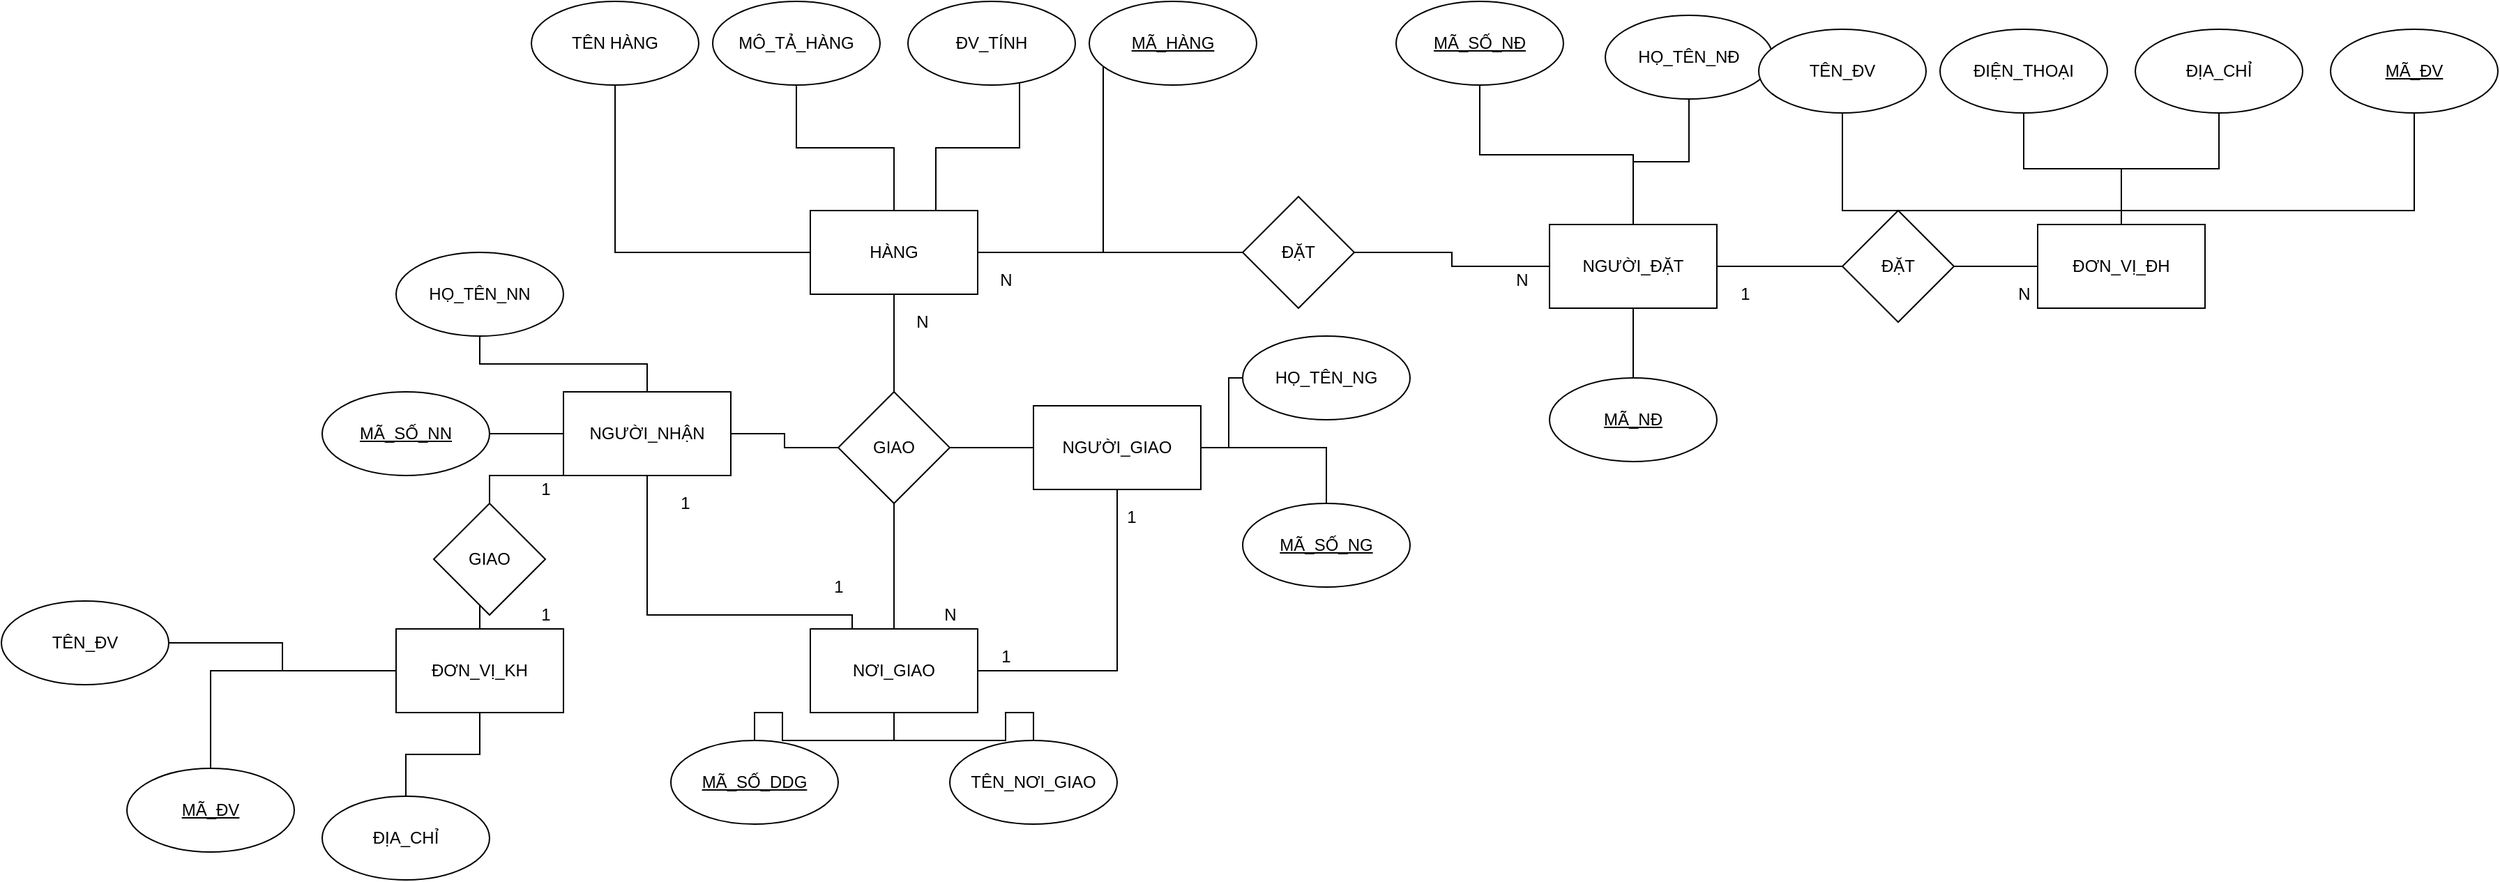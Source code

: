 <mxfile version="15.8.8" type="device"><diagram id="j5IQKe9thJV52dHc_nnj" name="Page-1"><mxGraphModel dx="3128" dy="1950" grid="1" gridSize="10" guides="1" tooltips="1" connect="1" arrows="1" fold="1" page="1" pageScale="1" pageWidth="827" pageHeight="1169" math="0" shadow="0"><root><mxCell id="0"/><mxCell id="1" parent="0"/><mxCell id="MKHVUSAAYzJ6C5-NtCST-39" value="" style="edgeStyle=orthogonalEdgeStyle;rounded=0;orthogonalLoop=1;jettySize=auto;html=1;endArrow=none;endFill=0;" edge="1" parent="1" source="MKHVUSAAYzJ6C5-NtCST-37" target="MKHVUSAAYzJ6C5-NtCST-38"><mxGeometry relative="1" as="geometry"/></mxCell><mxCell id="MKHVUSAAYzJ6C5-NtCST-41" value="" style="edgeStyle=orthogonalEdgeStyle;rounded=0;orthogonalLoop=1;jettySize=auto;html=1;endArrow=none;endFill=0;" edge="1" parent="1" source="MKHVUSAAYzJ6C5-NtCST-37" target="MKHVUSAAYzJ6C5-NtCST-40"><mxGeometry relative="1" as="geometry"/></mxCell><mxCell id="MKHVUSAAYzJ6C5-NtCST-140" value="" style="edgeStyle=orthogonalEdgeStyle;rounded=0;orthogonalLoop=1;jettySize=auto;html=1;endArrow=none;endFill=0;" edge="1" parent="1" source="MKHVUSAAYzJ6C5-NtCST-37" target="MKHVUSAAYzJ6C5-NtCST-139"><mxGeometry relative="1" as="geometry"/></mxCell><mxCell id="MKHVUSAAYzJ6C5-NtCST-37" value="ĐƠN_VỊ_KH" style="rounded=0;whiteSpace=wrap;html=1;" vertex="1" parent="1"><mxGeometry x="-1017" y="380" width="120" height="60" as="geometry"/></mxCell><mxCell id="MKHVUSAAYzJ6C5-NtCST-38" value="&lt;u&gt;MÃ_ĐV&lt;/u&gt;" style="ellipse;whiteSpace=wrap;html=1;rounded=0;" vertex="1" parent="1"><mxGeometry x="-1210" y="480" width="120" height="60" as="geometry"/></mxCell><mxCell id="MKHVUSAAYzJ6C5-NtCST-40" value="TÊN_ĐV" style="ellipse;whiteSpace=wrap;html=1;rounded=0;" vertex="1" parent="1"><mxGeometry x="-1300" y="360" width="120" height="60" as="geometry"/></mxCell><mxCell id="MKHVUSAAYzJ6C5-NtCST-138" value="" style="edgeStyle=orthogonalEdgeStyle;rounded=0;orthogonalLoop=1;jettySize=auto;html=1;endArrow=none;endFill=0;" edge="1" parent="1" source="MKHVUSAAYzJ6C5-NtCST-42" target="MKHVUSAAYzJ6C5-NtCST-37"><mxGeometry relative="1" as="geometry"/></mxCell><mxCell id="MKHVUSAAYzJ6C5-NtCST-42" value="ĐỊA_CHỈ" style="ellipse;whiteSpace=wrap;html=1;rounded=0;" vertex="1" parent="1"><mxGeometry x="-1070" y="500" width="120" height="60" as="geometry"/></mxCell><mxCell id="MKHVUSAAYzJ6C5-NtCST-48" value="" style="edgeStyle=orthogonalEdgeStyle;rounded=0;orthogonalLoop=1;jettySize=auto;html=1;endArrow=none;endFill=0;" edge="1" parent="1" source="MKHVUSAAYzJ6C5-NtCST-44" target="MKHVUSAAYzJ6C5-NtCST-47"><mxGeometry relative="1" as="geometry"/></mxCell><mxCell id="MKHVUSAAYzJ6C5-NtCST-50" value="" style="edgeStyle=orthogonalEdgeStyle;rounded=0;orthogonalLoop=1;jettySize=auto;html=1;endArrow=none;endFill=0;" edge="1" parent="1" source="MKHVUSAAYzJ6C5-NtCST-44" target="MKHVUSAAYzJ6C5-NtCST-49"><mxGeometry relative="1" as="geometry"><Array as="points"><mxPoint x="-630" y="35"/><mxPoint x="-570" y="35"/></Array></mxGeometry></mxCell><mxCell id="MKHVUSAAYzJ6C5-NtCST-53" value="" style="edgeStyle=orthogonalEdgeStyle;rounded=0;orthogonalLoop=1;jettySize=auto;html=1;endArrow=none;endFill=0;" edge="1" parent="1" source="MKHVUSAAYzJ6C5-NtCST-44" target="MKHVUSAAYzJ6C5-NtCST-52"><mxGeometry relative="1" as="geometry"/></mxCell><mxCell id="MKHVUSAAYzJ6C5-NtCST-116" value="" style="edgeStyle=orthogonalEdgeStyle;rounded=0;orthogonalLoop=1;jettySize=auto;html=1;endArrow=none;endFill=0;" edge="1" parent="1" source="MKHVUSAAYzJ6C5-NtCST-44" target="MKHVUSAAYzJ6C5-NtCST-115"><mxGeometry relative="1" as="geometry"><Array as="points"><mxPoint x="-510" y="110"/></Array></mxGeometry></mxCell><mxCell id="MKHVUSAAYzJ6C5-NtCST-132" value="" style="edgeStyle=orthogonalEdgeStyle;rounded=0;orthogonalLoop=1;jettySize=auto;html=1;endArrow=none;endFill=0;" edge="1" parent="1" source="MKHVUSAAYzJ6C5-NtCST-44" target="MKHVUSAAYzJ6C5-NtCST-131"><mxGeometry relative="1" as="geometry"/></mxCell><mxCell id="MKHVUSAAYzJ6C5-NtCST-44" value="HÀNG" style="rounded=0;whiteSpace=wrap;html=1;" vertex="1" parent="1"><mxGeometry x="-720" y="80" width="120" height="60" as="geometry"/></mxCell><mxCell id="MKHVUSAAYzJ6C5-NtCST-47" value="TÊN HÀNG" style="ellipse;whiteSpace=wrap;html=1;rounded=0;" vertex="1" parent="1"><mxGeometry x="-920" y="-70" width="120" height="60" as="geometry"/></mxCell><mxCell id="MKHVUSAAYzJ6C5-NtCST-49" value="ĐV_TÍNH" style="ellipse;whiteSpace=wrap;html=1;rounded=0;" vertex="1" parent="1"><mxGeometry x="-650" y="-70" width="120" height="60" as="geometry"/></mxCell><mxCell id="MKHVUSAAYzJ6C5-NtCST-52" value="MÔ_TẢ_HÀNG" style="ellipse;whiteSpace=wrap;html=1;rounded=0;" vertex="1" parent="1"><mxGeometry x="-790" y="-70" width="120" height="60" as="geometry"/></mxCell><mxCell id="MKHVUSAAYzJ6C5-NtCST-58" value="" style="edgeStyle=orthogonalEdgeStyle;rounded=0;orthogonalLoop=1;jettySize=auto;html=1;endArrow=none;endFill=0;" edge="1" parent="1" source="MKHVUSAAYzJ6C5-NtCST-54" target="MKHVUSAAYzJ6C5-NtCST-57"><mxGeometry relative="1" as="geometry"/></mxCell><mxCell id="MKHVUSAAYzJ6C5-NtCST-121" value="" style="edgeStyle=orthogonalEdgeStyle;rounded=0;orthogonalLoop=1;jettySize=auto;html=1;endArrow=none;endFill=0;" edge="1" parent="1" source="MKHVUSAAYzJ6C5-NtCST-54" target="MKHVUSAAYzJ6C5-NtCST-120"><mxGeometry relative="1" as="geometry"/></mxCell><mxCell id="MKHVUSAAYzJ6C5-NtCST-123" value="" style="edgeStyle=orthogonalEdgeStyle;rounded=0;orthogonalLoop=1;jettySize=auto;html=1;endArrow=none;endFill=0;" edge="1" parent="1" source="MKHVUSAAYzJ6C5-NtCST-54" target="MKHVUSAAYzJ6C5-NtCST-122"><mxGeometry relative="1" as="geometry"/></mxCell><mxCell id="MKHVUSAAYzJ6C5-NtCST-129" value="" style="edgeStyle=orthogonalEdgeStyle;rounded=0;orthogonalLoop=1;jettySize=auto;html=1;endArrow=none;endFill=0;" edge="1" parent="1" source="MKHVUSAAYzJ6C5-NtCST-54" target="MKHVUSAAYzJ6C5-NtCST-128"><mxGeometry relative="1" as="geometry"/></mxCell><mxCell id="MKHVUSAAYzJ6C5-NtCST-54" value="NGƯỜI_ĐẶT" style="rounded=0;whiteSpace=wrap;html=1;" vertex="1" parent="1"><mxGeometry x="-190" y="90" width="120" height="60" as="geometry"/></mxCell><mxCell id="MKHVUSAAYzJ6C5-NtCST-126" value="" style="edgeStyle=orthogonalEdgeStyle;rounded=0;orthogonalLoop=1;jettySize=auto;html=1;endArrow=none;endFill=0;" edge="1" parent="1" source="MKHVUSAAYzJ6C5-NtCST-55" target="MKHVUSAAYzJ6C5-NtCST-54"><mxGeometry relative="1" as="geometry"/></mxCell><mxCell id="MKHVUSAAYzJ6C5-NtCST-55" value="&lt;u&gt;MÃ_SỐ_NĐ&lt;/u&gt;" style="ellipse;whiteSpace=wrap;html=1;rounded=0;" vertex="1" parent="1"><mxGeometry x="-300" y="-70" width="120" height="60" as="geometry"/></mxCell><mxCell id="MKHVUSAAYzJ6C5-NtCST-57" value="HỌ_TÊN_NĐ" style="ellipse;whiteSpace=wrap;html=1;rounded=0;" vertex="1" parent="1"><mxGeometry x="-150" y="-60" width="120" height="60" as="geometry"/></mxCell><mxCell id="MKHVUSAAYzJ6C5-NtCST-61" value="" style="edgeStyle=orthogonalEdgeStyle;rounded=0;orthogonalLoop=1;jettySize=auto;html=1;endArrow=none;endFill=0;" edge="1" parent="1" source="MKHVUSAAYzJ6C5-NtCST-59" target="MKHVUSAAYzJ6C5-NtCST-60"><mxGeometry relative="1" as="geometry"/></mxCell><mxCell id="MKHVUSAAYzJ6C5-NtCST-63" value="" style="edgeStyle=orthogonalEdgeStyle;rounded=0;orthogonalLoop=1;jettySize=auto;html=1;endArrow=none;endFill=0;" edge="1" parent="1" source="MKHVUSAAYzJ6C5-NtCST-59" target="MKHVUSAAYzJ6C5-NtCST-62"><mxGeometry relative="1" as="geometry"/></mxCell><mxCell id="MKHVUSAAYzJ6C5-NtCST-103" value="" style="edgeStyle=orthogonalEdgeStyle;rounded=0;orthogonalLoop=1;jettySize=auto;html=1;endArrow=none;endFill=0;" edge="1" parent="1" source="MKHVUSAAYzJ6C5-NtCST-59" target="MKHVUSAAYzJ6C5-NtCST-64"><mxGeometry relative="1" as="geometry"><Array as="points"><mxPoint x="-690" y="370"/><mxPoint x="-837" y="370"/></Array></mxGeometry></mxCell><mxCell id="MKHVUSAAYzJ6C5-NtCST-110" value="" style="edgeStyle=orthogonalEdgeStyle;rounded=0;orthogonalLoop=1;jettySize=auto;html=1;endArrow=none;endFill=0;" edge="1" parent="1" source="MKHVUSAAYzJ6C5-NtCST-59" target="MKHVUSAAYzJ6C5-NtCST-69"><mxGeometry relative="1" as="geometry"/></mxCell><mxCell id="MKHVUSAAYzJ6C5-NtCST-135" value="" style="edgeStyle=orthogonalEdgeStyle;rounded=0;orthogonalLoop=1;jettySize=auto;html=1;endArrow=none;endFill=0;" edge="1" parent="1" source="MKHVUSAAYzJ6C5-NtCST-59" target="MKHVUSAAYzJ6C5-NtCST-131"><mxGeometry relative="1" as="geometry"/></mxCell><mxCell id="MKHVUSAAYzJ6C5-NtCST-59" value="NƠI_GIAO" style="rounded=0;whiteSpace=wrap;html=1;" vertex="1" parent="1"><mxGeometry x="-720" y="380" width="120" height="60" as="geometry"/></mxCell><mxCell id="MKHVUSAAYzJ6C5-NtCST-60" value="&lt;u&gt;MÃ_SỐ_DDG&lt;/u&gt;" style="ellipse;whiteSpace=wrap;html=1;rounded=0;" vertex="1" parent="1"><mxGeometry x="-820" y="460" width="120" height="60" as="geometry"/></mxCell><mxCell id="MKHVUSAAYzJ6C5-NtCST-62" value="TÊN_NƠI_GIAO" style="ellipse;whiteSpace=wrap;html=1;rounded=0;" vertex="1" parent="1"><mxGeometry x="-620" y="460" width="120" height="60" as="geometry"/></mxCell><mxCell id="MKHVUSAAYzJ6C5-NtCST-66" value="" style="edgeStyle=orthogonalEdgeStyle;rounded=0;orthogonalLoop=1;jettySize=auto;html=1;endArrow=none;endFill=0;" edge="1" parent="1" source="MKHVUSAAYzJ6C5-NtCST-64" target="MKHVUSAAYzJ6C5-NtCST-65"><mxGeometry relative="1" as="geometry"/></mxCell><mxCell id="MKHVUSAAYzJ6C5-NtCST-65" value="&lt;u&gt;MÃ_SỐ_NN&lt;/u&gt;" style="ellipse;whiteSpace=wrap;html=1;rounded=0;" vertex="1" parent="1"><mxGeometry x="-1070" y="210" width="120" height="60" as="geometry"/></mxCell><mxCell id="MKHVUSAAYzJ6C5-NtCST-71" value="" style="edgeStyle=orthogonalEdgeStyle;rounded=0;orthogonalLoop=1;jettySize=auto;html=1;endArrow=none;endFill=0;" edge="1" parent="1" source="MKHVUSAAYzJ6C5-NtCST-69" target="MKHVUSAAYzJ6C5-NtCST-70"><mxGeometry relative="1" as="geometry"/></mxCell><mxCell id="MKHVUSAAYzJ6C5-NtCST-73" value="" style="edgeStyle=orthogonalEdgeStyle;rounded=0;orthogonalLoop=1;jettySize=auto;html=1;endArrow=none;endFill=0;" edge="1" parent="1" source="MKHVUSAAYzJ6C5-NtCST-69" target="MKHVUSAAYzJ6C5-NtCST-72"><mxGeometry relative="1" as="geometry"/></mxCell><mxCell id="MKHVUSAAYzJ6C5-NtCST-134" value="" style="edgeStyle=orthogonalEdgeStyle;rounded=0;orthogonalLoop=1;jettySize=auto;html=1;endArrow=none;endFill=0;" edge="1" parent="1" source="MKHVUSAAYzJ6C5-NtCST-69" target="MKHVUSAAYzJ6C5-NtCST-131"><mxGeometry relative="1" as="geometry"/></mxCell><mxCell id="MKHVUSAAYzJ6C5-NtCST-69" value="NGƯỜI_GIAO" style="rounded=0;whiteSpace=wrap;html=1;" vertex="1" parent="1"><mxGeometry x="-560" y="220" width="120" height="60" as="geometry"/></mxCell><mxCell id="MKHVUSAAYzJ6C5-NtCST-70" value="&lt;u&gt;MÃ_SỐ_NG&lt;/u&gt;" style="ellipse;whiteSpace=wrap;html=1;rounded=0;" vertex="1" parent="1"><mxGeometry x="-410" y="290" width="120" height="60" as="geometry"/></mxCell><mxCell id="MKHVUSAAYzJ6C5-NtCST-72" value="HỌ_TÊN_NG" style="ellipse;whiteSpace=wrap;html=1;rounded=0;" vertex="1" parent="1"><mxGeometry x="-410" y="170" width="120" height="60" as="geometry"/></mxCell><mxCell id="MKHVUSAAYzJ6C5-NtCST-74" value="" style="edgeStyle=orthogonalEdgeStyle;rounded=0;orthogonalLoop=1;jettySize=auto;html=1;endArrow=none;endFill=0;" edge="1" parent="1" source="MKHVUSAAYzJ6C5-NtCST-78" target="MKHVUSAAYzJ6C5-NtCST-79"><mxGeometry relative="1" as="geometry"><Array as="points"><mxPoint x="220" y="80"/><mxPoint x="430" y="80"/></Array></mxGeometry></mxCell><mxCell id="MKHVUSAAYzJ6C5-NtCST-75" value="" style="edgeStyle=orthogonalEdgeStyle;rounded=0;orthogonalLoop=1;jettySize=auto;html=1;endArrow=none;endFill=0;" edge="1" parent="1" source="MKHVUSAAYzJ6C5-NtCST-78" target="MKHVUSAAYzJ6C5-NtCST-80"><mxGeometry relative="1" as="geometry"><Array as="points"><mxPoint x="220" y="80"/><mxPoint x="20" y="80"/></Array></mxGeometry></mxCell><mxCell id="MKHVUSAAYzJ6C5-NtCST-76" value="" style="edgeStyle=orthogonalEdgeStyle;rounded=0;orthogonalLoop=1;jettySize=auto;html=1;endArrow=none;endFill=0;" edge="1" parent="1" source="MKHVUSAAYzJ6C5-NtCST-78" target="MKHVUSAAYzJ6C5-NtCST-81"><mxGeometry relative="1" as="geometry"/></mxCell><mxCell id="MKHVUSAAYzJ6C5-NtCST-77" value="" style="edgeStyle=orthogonalEdgeStyle;rounded=0;orthogonalLoop=1;jettySize=auto;html=1;endArrow=none;endFill=0;" edge="1" parent="1" source="MKHVUSAAYzJ6C5-NtCST-78" target="MKHVUSAAYzJ6C5-NtCST-82"><mxGeometry relative="1" as="geometry"/></mxCell><mxCell id="MKHVUSAAYzJ6C5-NtCST-78" value="ĐƠN_VỊ_ĐH" style="rounded=0;whiteSpace=wrap;html=1;" vertex="1" parent="1"><mxGeometry x="160" y="90" width="120" height="60" as="geometry"/></mxCell><mxCell id="MKHVUSAAYzJ6C5-NtCST-79" value="&lt;u&gt;MÃ_ĐV&lt;/u&gt;" style="ellipse;whiteSpace=wrap;html=1;rounded=0;" vertex="1" parent="1"><mxGeometry x="370" y="-50" width="120" height="60" as="geometry"/></mxCell><mxCell id="MKHVUSAAYzJ6C5-NtCST-80" value="TÊN_ĐV" style="ellipse;whiteSpace=wrap;html=1;rounded=0;" vertex="1" parent="1"><mxGeometry x="-40" y="-50" width="120" height="60" as="geometry"/></mxCell><mxCell id="MKHVUSAAYzJ6C5-NtCST-81" value="ĐỊA_CHỈ" style="ellipse;whiteSpace=wrap;html=1;rounded=0;" vertex="1" parent="1"><mxGeometry x="230" y="-50" width="120" height="60" as="geometry"/></mxCell><mxCell id="MKHVUSAAYzJ6C5-NtCST-82" value="ĐIỆN_THOẠI" style="ellipse;whiteSpace=wrap;html=1;rounded=0;" vertex="1" parent="1"><mxGeometry x="90" y="-50" width="120" height="60" as="geometry"/></mxCell><mxCell id="MKHVUSAAYzJ6C5-NtCST-115" value="&lt;u&gt;MÃ_HÀNG&lt;/u&gt;" style="ellipse;whiteSpace=wrap;html=1;rounded=0;" vertex="1" parent="1"><mxGeometry x="-520" y="-70" width="120" height="60" as="geometry"/></mxCell><mxCell id="MKHVUSAAYzJ6C5-NtCST-137" value="" style="edgeStyle=orthogonalEdgeStyle;rounded=0;orthogonalLoop=1;jettySize=auto;html=1;endArrow=none;endFill=0;" edge="1" parent="1" source="MKHVUSAAYzJ6C5-NtCST-64" target="MKHVUSAAYzJ6C5-NtCST-136"><mxGeometry relative="1" as="geometry"/></mxCell><mxCell id="MKHVUSAAYzJ6C5-NtCST-64" value="NGƯỜI_NHẬN" style="rounded=0;whiteSpace=wrap;html=1;" vertex="1" parent="1"><mxGeometry x="-897" y="210" width="120" height="60" as="geometry"/></mxCell><mxCell id="MKHVUSAAYzJ6C5-NtCST-120" value="&lt;u&gt;MÃ_NĐ&lt;/u&gt;" style="ellipse;whiteSpace=wrap;html=1;rounded=0;" vertex="1" parent="1"><mxGeometry x="-190" y="200" width="120" height="60" as="geometry"/></mxCell><mxCell id="MKHVUSAAYzJ6C5-NtCST-124" value="" style="edgeStyle=orthogonalEdgeStyle;rounded=0;orthogonalLoop=1;jettySize=auto;html=1;endArrow=none;endFill=0;" edge="1" parent="1" source="MKHVUSAAYzJ6C5-NtCST-122" target="MKHVUSAAYzJ6C5-NtCST-78"><mxGeometry relative="1" as="geometry"/></mxCell><mxCell id="MKHVUSAAYzJ6C5-NtCST-122" value="ĐẶT" style="rhombus;whiteSpace=wrap;html=1;rounded=0;" vertex="1" parent="1"><mxGeometry x="20" y="80" width="80" height="80" as="geometry"/></mxCell><mxCell id="MKHVUSAAYzJ6C5-NtCST-130" value="" style="edgeStyle=orthogonalEdgeStyle;rounded=0;orthogonalLoop=1;jettySize=auto;html=1;endArrow=none;endFill=0;" edge="1" parent="1" source="MKHVUSAAYzJ6C5-NtCST-128" target="MKHVUSAAYzJ6C5-NtCST-44"><mxGeometry relative="1" as="geometry"/></mxCell><mxCell id="MKHVUSAAYzJ6C5-NtCST-128" value="ĐẶT" style="rhombus;whiteSpace=wrap;html=1;rounded=0;" vertex="1" parent="1"><mxGeometry x="-410" y="70" width="80" height="80" as="geometry"/></mxCell><mxCell id="MKHVUSAAYzJ6C5-NtCST-133" value="" style="edgeStyle=orthogonalEdgeStyle;rounded=0;orthogonalLoop=1;jettySize=auto;html=1;endArrow=none;endFill=0;" edge="1" parent="1" source="MKHVUSAAYzJ6C5-NtCST-131" target="MKHVUSAAYzJ6C5-NtCST-64"><mxGeometry relative="1" as="geometry"/></mxCell><mxCell id="MKHVUSAAYzJ6C5-NtCST-131" value="GIAO" style="rhombus;whiteSpace=wrap;html=1;rounded=0;" vertex="1" parent="1"><mxGeometry x="-700" y="210" width="80" height="80" as="geometry"/></mxCell><mxCell id="MKHVUSAAYzJ6C5-NtCST-136" value="HỌ_TÊN_NN" style="ellipse;whiteSpace=wrap;html=1;rounded=0;" vertex="1" parent="1"><mxGeometry x="-1017" y="110" width="120" height="60" as="geometry"/></mxCell><mxCell id="MKHVUSAAYzJ6C5-NtCST-141" value="" style="edgeStyle=orthogonalEdgeStyle;rounded=0;orthogonalLoop=1;jettySize=auto;html=1;endArrow=none;endFill=0;" edge="1" parent="1" source="MKHVUSAAYzJ6C5-NtCST-139" target="MKHVUSAAYzJ6C5-NtCST-64"><mxGeometry relative="1" as="geometry"><Array as="points"><mxPoint x="-950" y="270"/></Array></mxGeometry></mxCell><mxCell id="MKHVUSAAYzJ6C5-NtCST-139" value="GIAO" style="rhombus;whiteSpace=wrap;html=1;rounded=0;" vertex="1" parent="1"><mxGeometry x="-990" y="290" width="80" height="80" as="geometry"/></mxCell><mxCell id="MKHVUSAAYzJ6C5-NtCST-142" value="N" style="text;html=1;align=center;verticalAlign=middle;resizable=0;points=[];autosize=1;strokeColor=none;fillColor=none;" vertex="1" parent="1"><mxGeometry x="140" y="130" width="20" height="20" as="geometry"/></mxCell><mxCell id="MKHVUSAAYzJ6C5-NtCST-143" value="1" style="text;html=1;align=center;verticalAlign=middle;resizable=0;points=[];autosize=1;strokeColor=none;fillColor=none;" vertex="1" parent="1"><mxGeometry x="-60" y="130" width="20" height="20" as="geometry"/></mxCell><mxCell id="MKHVUSAAYzJ6C5-NtCST-144" value="N" style="text;html=1;align=center;verticalAlign=middle;resizable=0;points=[];autosize=1;strokeColor=none;fillColor=none;" vertex="1" parent="1"><mxGeometry x="-220" y="120" width="20" height="20" as="geometry"/></mxCell><mxCell id="MKHVUSAAYzJ6C5-NtCST-145" value="N" style="text;html=1;align=center;verticalAlign=middle;resizable=0;points=[];autosize=1;strokeColor=none;fillColor=none;" vertex="1" parent="1"><mxGeometry x="-590" y="120" width="20" height="20" as="geometry"/></mxCell><mxCell id="MKHVUSAAYzJ6C5-NtCST-146" value="N" style="text;html=1;align=center;verticalAlign=middle;resizable=0;points=[];autosize=1;strokeColor=none;fillColor=none;" vertex="1" parent="1"><mxGeometry x="-650" y="150" width="20" height="20" as="geometry"/></mxCell><mxCell id="MKHVUSAAYzJ6C5-NtCST-147" value="N" style="text;html=1;align=center;verticalAlign=middle;resizable=0;points=[];autosize=1;strokeColor=none;fillColor=none;" vertex="1" parent="1"><mxGeometry x="-630" y="360" width="20" height="20" as="geometry"/></mxCell><mxCell id="MKHVUSAAYzJ6C5-NtCST-148" value="1" style="text;html=1;align=center;verticalAlign=middle;resizable=0;points=[];autosize=1;strokeColor=none;fillColor=none;" vertex="1" parent="1"><mxGeometry x="-820" y="280" width="20" height="20" as="geometry"/></mxCell><mxCell id="MKHVUSAAYzJ6C5-NtCST-149" value="1" style="text;html=1;align=center;verticalAlign=middle;resizable=0;points=[];autosize=1;strokeColor=none;fillColor=none;" vertex="1" parent="1"><mxGeometry x="-710" y="340" width="20" height="20" as="geometry"/></mxCell><mxCell id="MKHVUSAAYzJ6C5-NtCST-150" value="1" style="text;html=1;align=center;verticalAlign=middle;resizable=0;points=[];autosize=1;strokeColor=none;fillColor=none;" vertex="1" parent="1"><mxGeometry x="-500" y="290" width="20" height="20" as="geometry"/></mxCell><mxCell id="MKHVUSAAYzJ6C5-NtCST-151" value="1" style="text;html=1;align=center;verticalAlign=middle;resizable=0;points=[];autosize=1;strokeColor=none;fillColor=none;" vertex="1" parent="1"><mxGeometry x="-590" y="390" width="20" height="20" as="geometry"/></mxCell><mxCell id="MKHVUSAAYzJ6C5-NtCST-152" value="1" style="text;html=1;align=center;verticalAlign=middle;resizable=0;points=[];autosize=1;strokeColor=none;fillColor=none;" vertex="1" parent="1"><mxGeometry x="-920" y="360" width="20" height="20" as="geometry"/></mxCell><mxCell id="MKHVUSAAYzJ6C5-NtCST-153" value="1" style="text;html=1;align=center;verticalAlign=middle;resizable=0;points=[];autosize=1;strokeColor=none;fillColor=none;" vertex="1" parent="1"><mxGeometry x="-920" y="270" width="20" height="20" as="geometry"/></mxCell></root></mxGraphModel></diagram></mxfile>